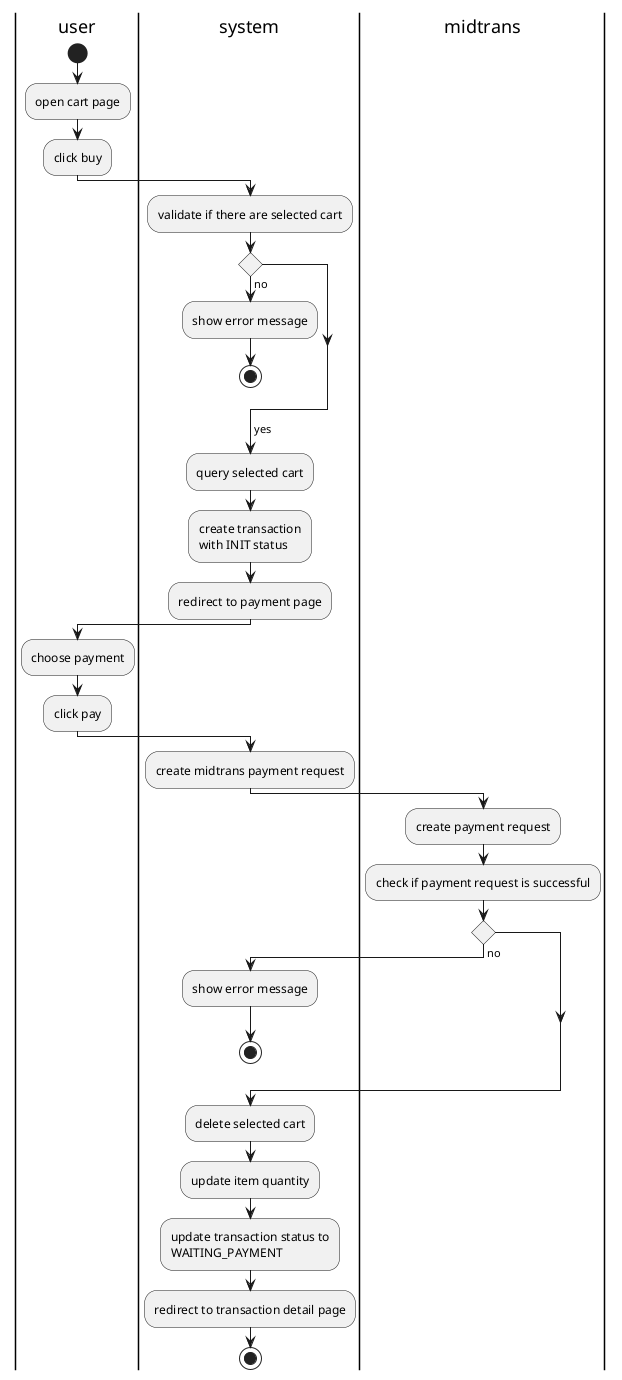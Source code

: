 @startuml

|user|
start
:open cart page;
:click buy;
|system|
:validate if there are selected cart;
if () then (no)
:show error message;
stop
endif
-> yes;
:query selected cart;
:create transaction\nwith INIT status;
:redirect to payment page;
|user|
:choose payment;
:click pay;
|system|
:create midtrans payment request;
|midtrans|
:create payment request;
:check if payment request is successful;
if () then (no)
|system|
:show error message;
stop
endif
|system|
:delete selected cart;
:update item quantity;
:update transaction status to\nWAITING_PAYMENT;
:redirect to transaction detail page;
stop

@enduml